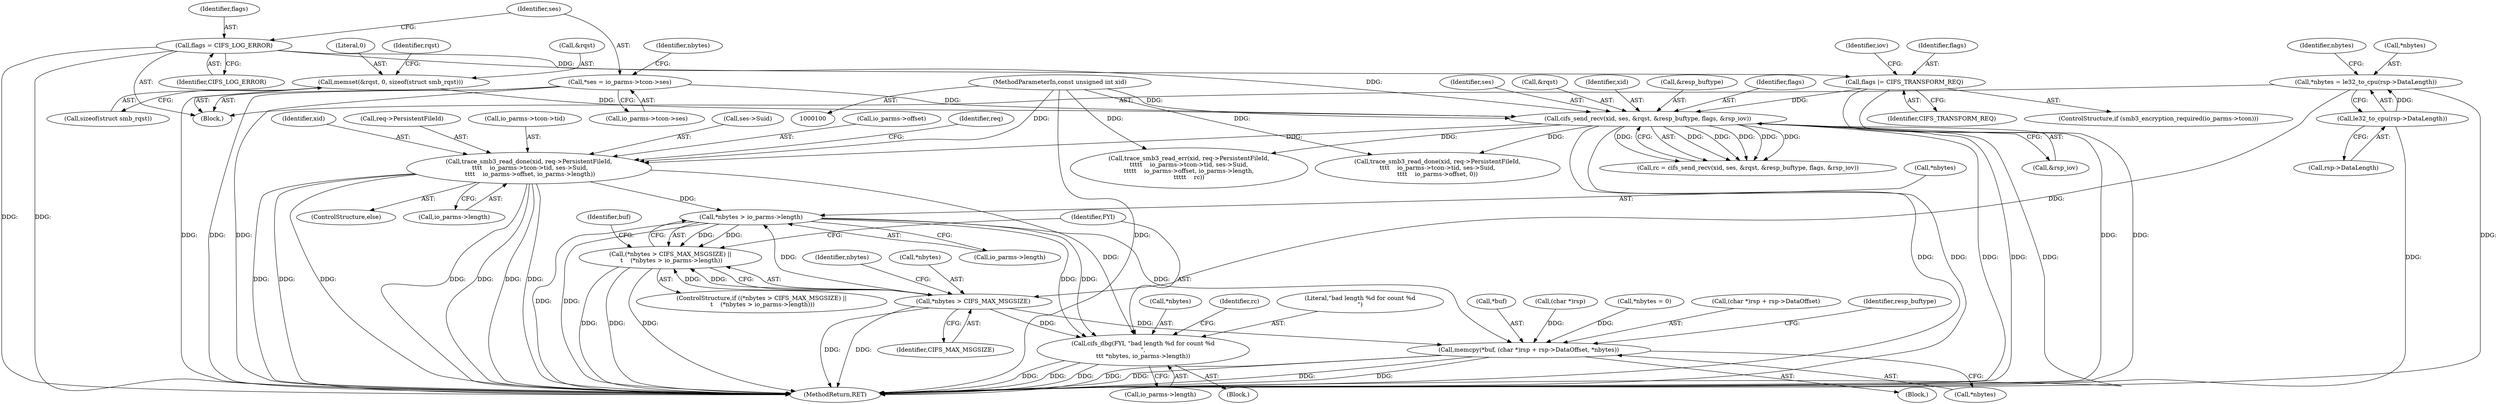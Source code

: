 digraph "0_linux_088aaf17aa79300cab14dbee2569c58cfafd7d6e@pointer" {
"1000321" [label="(Call,*nbytes > io_parms->length)"];
"1000317" [label="(Call,*nbytes > CIFS_MAX_MSGSIZE)"];
"1000308" [label="(Call,*nbytes = le32_to_cpu(rsp->DataLength))"];
"1000311" [label="(Call,le32_to_cpu(rsp->DataLength))"];
"1000287" [label="(Call,trace_smb3_read_done(xid, req->PersistentFileId,\n \t\t\t\t    io_parms->tcon->tid, ses->Suid,\n \t\t\t\t    io_parms->offset, io_parms->length))"];
"1000200" [label="(Call,cifs_send_recv(xid, ses, &rqst, &resp_buftype, flags, &rsp_iov))"];
"1000101" [label="(MethodParameterIn,const unsigned int xid)"];
"1000130" [label="(Call,*ses = io_parms->tcon->ses)"];
"1000182" [label="(Call,memset(&rqst, 0, sizeof(struct smb_rqst)))"];
"1000163" [label="(Call,flags |= CIFS_TRANSFORM_REQ)"];
"1000126" [label="(Call,flags = CIFS_LOG_ERROR)"];
"1000316" [label="(Call,(*nbytes > CIFS_MAX_MSGSIZE) ||\n \t    (*nbytes > io_parms->length))"];
"1000328" [label="(Call,cifs_dbg(FYI, \"bad length %d for count %d\n\",\n\t\t\t *nbytes, io_parms->length))"];
"1000348" [label="(Call,memcpy(*buf, (char *)rsp + rsp->DataOffset, *nbytes))"];
"1000322" [label="(Call,*nbytes)"];
"1000183" [label="(Call,&rqst)"];
"1000297" [label="(Call,ses->Suid)"];
"1000130" [label="(Call,*ses = io_parms->tcon->ses)"];
"1000321" [label="(Call,*nbytes > io_parms->length)"];
"1000139" [label="(Identifier,nbytes)"];
"1000200" [label="(Call,cifs_send_recv(xid, ses, &rqst, &resp_buftype, flags, &rsp_iov))"];
"1000158" [label="(ControlStructure,if (smb3_encryption_required(io_parms->tcon)))"];
"1000311" [label="(Call,le32_to_cpu(rsp->DataLength))"];
"1000207" [label="(Identifier,flags)"];
"1000165" [label="(Identifier,CIFS_TRANSFORM_REQ)"];
"1000323" [label="(Identifier,nbytes)"];
"1000163" [label="(Call,flags |= CIFS_TRANSFORM_REQ)"];
"1000317" [label="(Call,*nbytes > CIFS_MAX_MSGSIZE)"];
"1000202" [label="(Identifier,ses)"];
"1000169" [label="(Identifier,iov)"];
"1000286" [label="(ControlStructure,else)"];
"1000208" [label="(Call,&rsp_iov)"];
"1000300" [label="(Call,io_parms->offset)"];
"1000320" [label="(Identifier,CIFS_MAX_MSGSIZE)"];
"1000307" [label="(Identifier,req)"];
"1000106" [label="(Block,)"];
"1000235" [label="(Call,trace_smb3_read_err(xid, req->PersistentFileId,\n\t\t\t\t\t    io_parms->tcon->tid, ses->Suid,\n\t\t\t\t\t    io_parms->offset, io_parms->length,\n\t\t\t\t\t    rc))"];
"1000349" [label="(Call,*buf)"];
"1000203" [label="(Call,&rqst)"];
"1000328" [label="(Call,cifs_dbg(FYI, \"bad length %d for count %d\n\",\n\t\t\t *nbytes, io_parms->length))"];
"1000132" [label="(Call,io_parms->tcon->ses)"];
"1000333" [label="(Call,io_parms->length)"];
"1000288" [label="(Identifier,xid)"];
"1000201" [label="(Identifier,xid)"];
"1000358" [label="(Call,*nbytes)"];
"1000324" [label="(Call,io_parms->length)"];
"1000312" [label="(Call,rsp->DataLength)"];
"1000256" [label="(Call,trace_smb3_read_done(xid, req->PersistentFileId,\n\t\t\t\t    io_parms->tcon->tid, ses->Suid,\n\t\t\t\t    io_parms->offset, 0))"];
"1000289" [label="(Call,req->PersistentFileId)"];
"1000303" [label="(Call,io_parms->length)"];
"1000346" [label="(Identifier,buf)"];
"1000126" [label="(Call,flags = CIFS_LOG_ERROR)"];
"1000292" [label="(Call,io_parms->tcon->tid)"];
"1000186" [label="(Call,sizeof(struct smb_rqst))"];
"1000185" [label="(Literal,0)"];
"1000352" [label="(Call,(char *)rsp)"];
"1000315" [label="(ControlStructure,if ((*nbytes > CIFS_MAX_MSGSIZE) ||\n \t    (*nbytes > io_parms->length)))"];
"1000287" [label="(Call,trace_smb3_read_done(xid, req->PersistentFileId,\n \t\t\t\t    io_parms->tcon->tid, ses->Suid,\n \t\t\t\t    io_parms->offset, io_parms->length))"];
"1000308" [label="(Call,*nbytes = le32_to_cpu(rsp->DataLength))"];
"1000198" [label="(Call,rc = cifs_send_recv(xid, ses, &rqst, &resp_buftype, flags, &rsp_iov))"];
"1000128" [label="(Identifier,CIFS_LOG_ERROR)"];
"1000340" [label="(Call,*nbytes = 0)"];
"1000190" [label="(Identifier,rqst)"];
"1000318" [label="(Call,*nbytes)"];
"1000329" [label="(Identifier,FYI)"];
"1000319" [label="(Identifier,nbytes)"];
"1000327" [label="(Block,)"];
"1000330" [label="(Literal,\"bad length %d for count %d\n\")"];
"1000348" [label="(Call,memcpy(*buf, (char *)rsp + rsp->DataOffset, *nbytes))"];
"1000164" [label="(Identifier,flags)"];
"1000205" [label="(Call,&resp_buftype)"];
"1000127" [label="(Identifier,flags)"];
"1000331" [label="(Call,*nbytes)"];
"1000131" [label="(Identifier,ses)"];
"1000396" [label="(MethodReturn,RET)"];
"1000351" [label="(Call,(char *)rsp + rsp->DataOffset)"];
"1000182" [label="(Call,memset(&rqst, 0, sizeof(struct smb_rqst)))"];
"1000361" [label="(Identifier,resp_buftype)"];
"1000101" [label="(MethodParameterIn,const unsigned int xid)"];
"1000337" [label="(Identifier,rc)"];
"1000316" [label="(Call,(*nbytes > CIFS_MAX_MSGSIZE) ||\n \t    (*nbytes > io_parms->length))"];
"1000347" [label="(Block,)"];
"1000309" [label="(Call,*nbytes)"];
"1000321" -> "1000316"  [label="AST: "];
"1000321" -> "1000324"  [label="CFG: "];
"1000322" -> "1000321"  [label="AST: "];
"1000324" -> "1000321"  [label="AST: "];
"1000316" -> "1000321"  [label="CFG: "];
"1000321" -> "1000396"  [label="DDG: "];
"1000321" -> "1000396"  [label="DDG: "];
"1000321" -> "1000316"  [label="DDG: "];
"1000321" -> "1000316"  [label="DDG: "];
"1000317" -> "1000321"  [label="DDG: "];
"1000287" -> "1000321"  [label="DDG: "];
"1000321" -> "1000328"  [label="DDG: "];
"1000321" -> "1000328"  [label="DDG: "];
"1000321" -> "1000348"  [label="DDG: "];
"1000317" -> "1000316"  [label="AST: "];
"1000317" -> "1000320"  [label="CFG: "];
"1000318" -> "1000317"  [label="AST: "];
"1000320" -> "1000317"  [label="AST: "];
"1000323" -> "1000317"  [label="CFG: "];
"1000316" -> "1000317"  [label="CFG: "];
"1000317" -> "1000396"  [label="DDG: "];
"1000317" -> "1000396"  [label="DDG: "];
"1000317" -> "1000316"  [label="DDG: "];
"1000317" -> "1000316"  [label="DDG: "];
"1000308" -> "1000317"  [label="DDG: "];
"1000317" -> "1000328"  [label="DDG: "];
"1000317" -> "1000348"  [label="DDG: "];
"1000308" -> "1000106"  [label="AST: "];
"1000308" -> "1000311"  [label="CFG: "];
"1000309" -> "1000308"  [label="AST: "];
"1000311" -> "1000308"  [label="AST: "];
"1000319" -> "1000308"  [label="CFG: "];
"1000308" -> "1000396"  [label="DDG: "];
"1000311" -> "1000308"  [label="DDG: "];
"1000311" -> "1000312"  [label="CFG: "];
"1000312" -> "1000311"  [label="AST: "];
"1000311" -> "1000396"  [label="DDG: "];
"1000287" -> "1000286"  [label="AST: "];
"1000287" -> "1000303"  [label="CFG: "];
"1000288" -> "1000287"  [label="AST: "];
"1000289" -> "1000287"  [label="AST: "];
"1000292" -> "1000287"  [label="AST: "];
"1000297" -> "1000287"  [label="AST: "];
"1000300" -> "1000287"  [label="AST: "];
"1000303" -> "1000287"  [label="AST: "];
"1000307" -> "1000287"  [label="CFG: "];
"1000287" -> "1000396"  [label="DDG: "];
"1000287" -> "1000396"  [label="DDG: "];
"1000287" -> "1000396"  [label="DDG: "];
"1000287" -> "1000396"  [label="DDG: "];
"1000287" -> "1000396"  [label="DDG: "];
"1000287" -> "1000396"  [label="DDG: "];
"1000287" -> "1000396"  [label="DDG: "];
"1000200" -> "1000287"  [label="DDG: "];
"1000101" -> "1000287"  [label="DDG: "];
"1000287" -> "1000328"  [label="DDG: "];
"1000200" -> "1000198"  [label="AST: "];
"1000200" -> "1000208"  [label="CFG: "];
"1000201" -> "1000200"  [label="AST: "];
"1000202" -> "1000200"  [label="AST: "];
"1000203" -> "1000200"  [label="AST: "];
"1000205" -> "1000200"  [label="AST: "];
"1000207" -> "1000200"  [label="AST: "];
"1000208" -> "1000200"  [label="AST: "];
"1000198" -> "1000200"  [label="CFG: "];
"1000200" -> "1000396"  [label="DDG: "];
"1000200" -> "1000396"  [label="DDG: "];
"1000200" -> "1000396"  [label="DDG: "];
"1000200" -> "1000396"  [label="DDG: "];
"1000200" -> "1000396"  [label="DDG: "];
"1000200" -> "1000198"  [label="DDG: "];
"1000200" -> "1000198"  [label="DDG: "];
"1000200" -> "1000198"  [label="DDG: "];
"1000200" -> "1000198"  [label="DDG: "];
"1000200" -> "1000198"  [label="DDG: "];
"1000200" -> "1000198"  [label="DDG: "];
"1000101" -> "1000200"  [label="DDG: "];
"1000130" -> "1000200"  [label="DDG: "];
"1000182" -> "1000200"  [label="DDG: "];
"1000163" -> "1000200"  [label="DDG: "];
"1000126" -> "1000200"  [label="DDG: "];
"1000200" -> "1000235"  [label="DDG: "];
"1000200" -> "1000256"  [label="DDG: "];
"1000101" -> "1000100"  [label="AST: "];
"1000101" -> "1000396"  [label="DDG: "];
"1000101" -> "1000235"  [label="DDG: "];
"1000101" -> "1000256"  [label="DDG: "];
"1000130" -> "1000106"  [label="AST: "];
"1000130" -> "1000132"  [label="CFG: "];
"1000131" -> "1000130"  [label="AST: "];
"1000132" -> "1000130"  [label="AST: "];
"1000139" -> "1000130"  [label="CFG: "];
"1000130" -> "1000396"  [label="DDG: "];
"1000130" -> "1000396"  [label="DDG: "];
"1000182" -> "1000106"  [label="AST: "];
"1000182" -> "1000186"  [label="CFG: "];
"1000183" -> "1000182"  [label="AST: "];
"1000185" -> "1000182"  [label="AST: "];
"1000186" -> "1000182"  [label="AST: "];
"1000190" -> "1000182"  [label="CFG: "];
"1000182" -> "1000396"  [label="DDG: "];
"1000163" -> "1000158"  [label="AST: "];
"1000163" -> "1000165"  [label="CFG: "];
"1000164" -> "1000163"  [label="AST: "];
"1000165" -> "1000163"  [label="AST: "];
"1000169" -> "1000163"  [label="CFG: "];
"1000163" -> "1000396"  [label="DDG: "];
"1000163" -> "1000396"  [label="DDG: "];
"1000126" -> "1000163"  [label="DDG: "];
"1000126" -> "1000106"  [label="AST: "];
"1000126" -> "1000128"  [label="CFG: "];
"1000127" -> "1000126"  [label="AST: "];
"1000128" -> "1000126"  [label="AST: "];
"1000131" -> "1000126"  [label="CFG: "];
"1000126" -> "1000396"  [label="DDG: "];
"1000126" -> "1000396"  [label="DDG: "];
"1000316" -> "1000315"  [label="AST: "];
"1000329" -> "1000316"  [label="CFG: "];
"1000346" -> "1000316"  [label="CFG: "];
"1000316" -> "1000396"  [label="DDG: "];
"1000316" -> "1000396"  [label="DDG: "];
"1000316" -> "1000396"  [label="DDG: "];
"1000328" -> "1000327"  [label="AST: "];
"1000328" -> "1000333"  [label="CFG: "];
"1000329" -> "1000328"  [label="AST: "];
"1000330" -> "1000328"  [label="AST: "];
"1000331" -> "1000328"  [label="AST: "];
"1000333" -> "1000328"  [label="AST: "];
"1000337" -> "1000328"  [label="CFG: "];
"1000328" -> "1000396"  [label="DDG: "];
"1000328" -> "1000396"  [label="DDG: "];
"1000328" -> "1000396"  [label="DDG: "];
"1000348" -> "1000347"  [label="AST: "];
"1000348" -> "1000358"  [label="CFG: "];
"1000349" -> "1000348"  [label="AST: "];
"1000351" -> "1000348"  [label="AST: "];
"1000358" -> "1000348"  [label="AST: "];
"1000361" -> "1000348"  [label="CFG: "];
"1000348" -> "1000396"  [label="DDG: "];
"1000348" -> "1000396"  [label="DDG: "];
"1000348" -> "1000396"  [label="DDG: "];
"1000348" -> "1000396"  [label="DDG: "];
"1000352" -> "1000348"  [label="DDG: "];
"1000340" -> "1000348"  [label="DDG: "];
}
